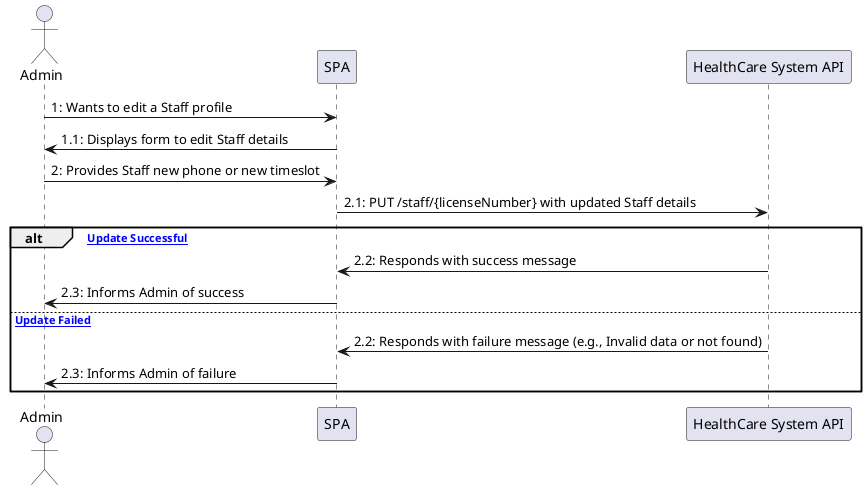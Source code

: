 @startuml EditStaff
actor Admin as A
participant "SPA" as SPA
participant "HealthCare System API" as HCS

A -> SPA : 1: Wants to edit a Staff profile
SPA -> A : 1.1: Displays form to edit Staff details
A -> SPA : 2: Provides Staff new phone or new timeslot
SPA -> HCS : 2.1: PUT /staff/{licenseNumber} with updated Staff details

alt [Profile Update Successful]
    HCS -> SPA : 2.2: Responds with success message
    SPA -> A : 2.3: Informs Admin of success
else [Profile Update Failed]
    HCS -> SPA : 2.2: Responds with failure message (e.g., Invalid data or not found)
    SPA -> A : 2.3: Informs Admin of failure
end
@enduml
